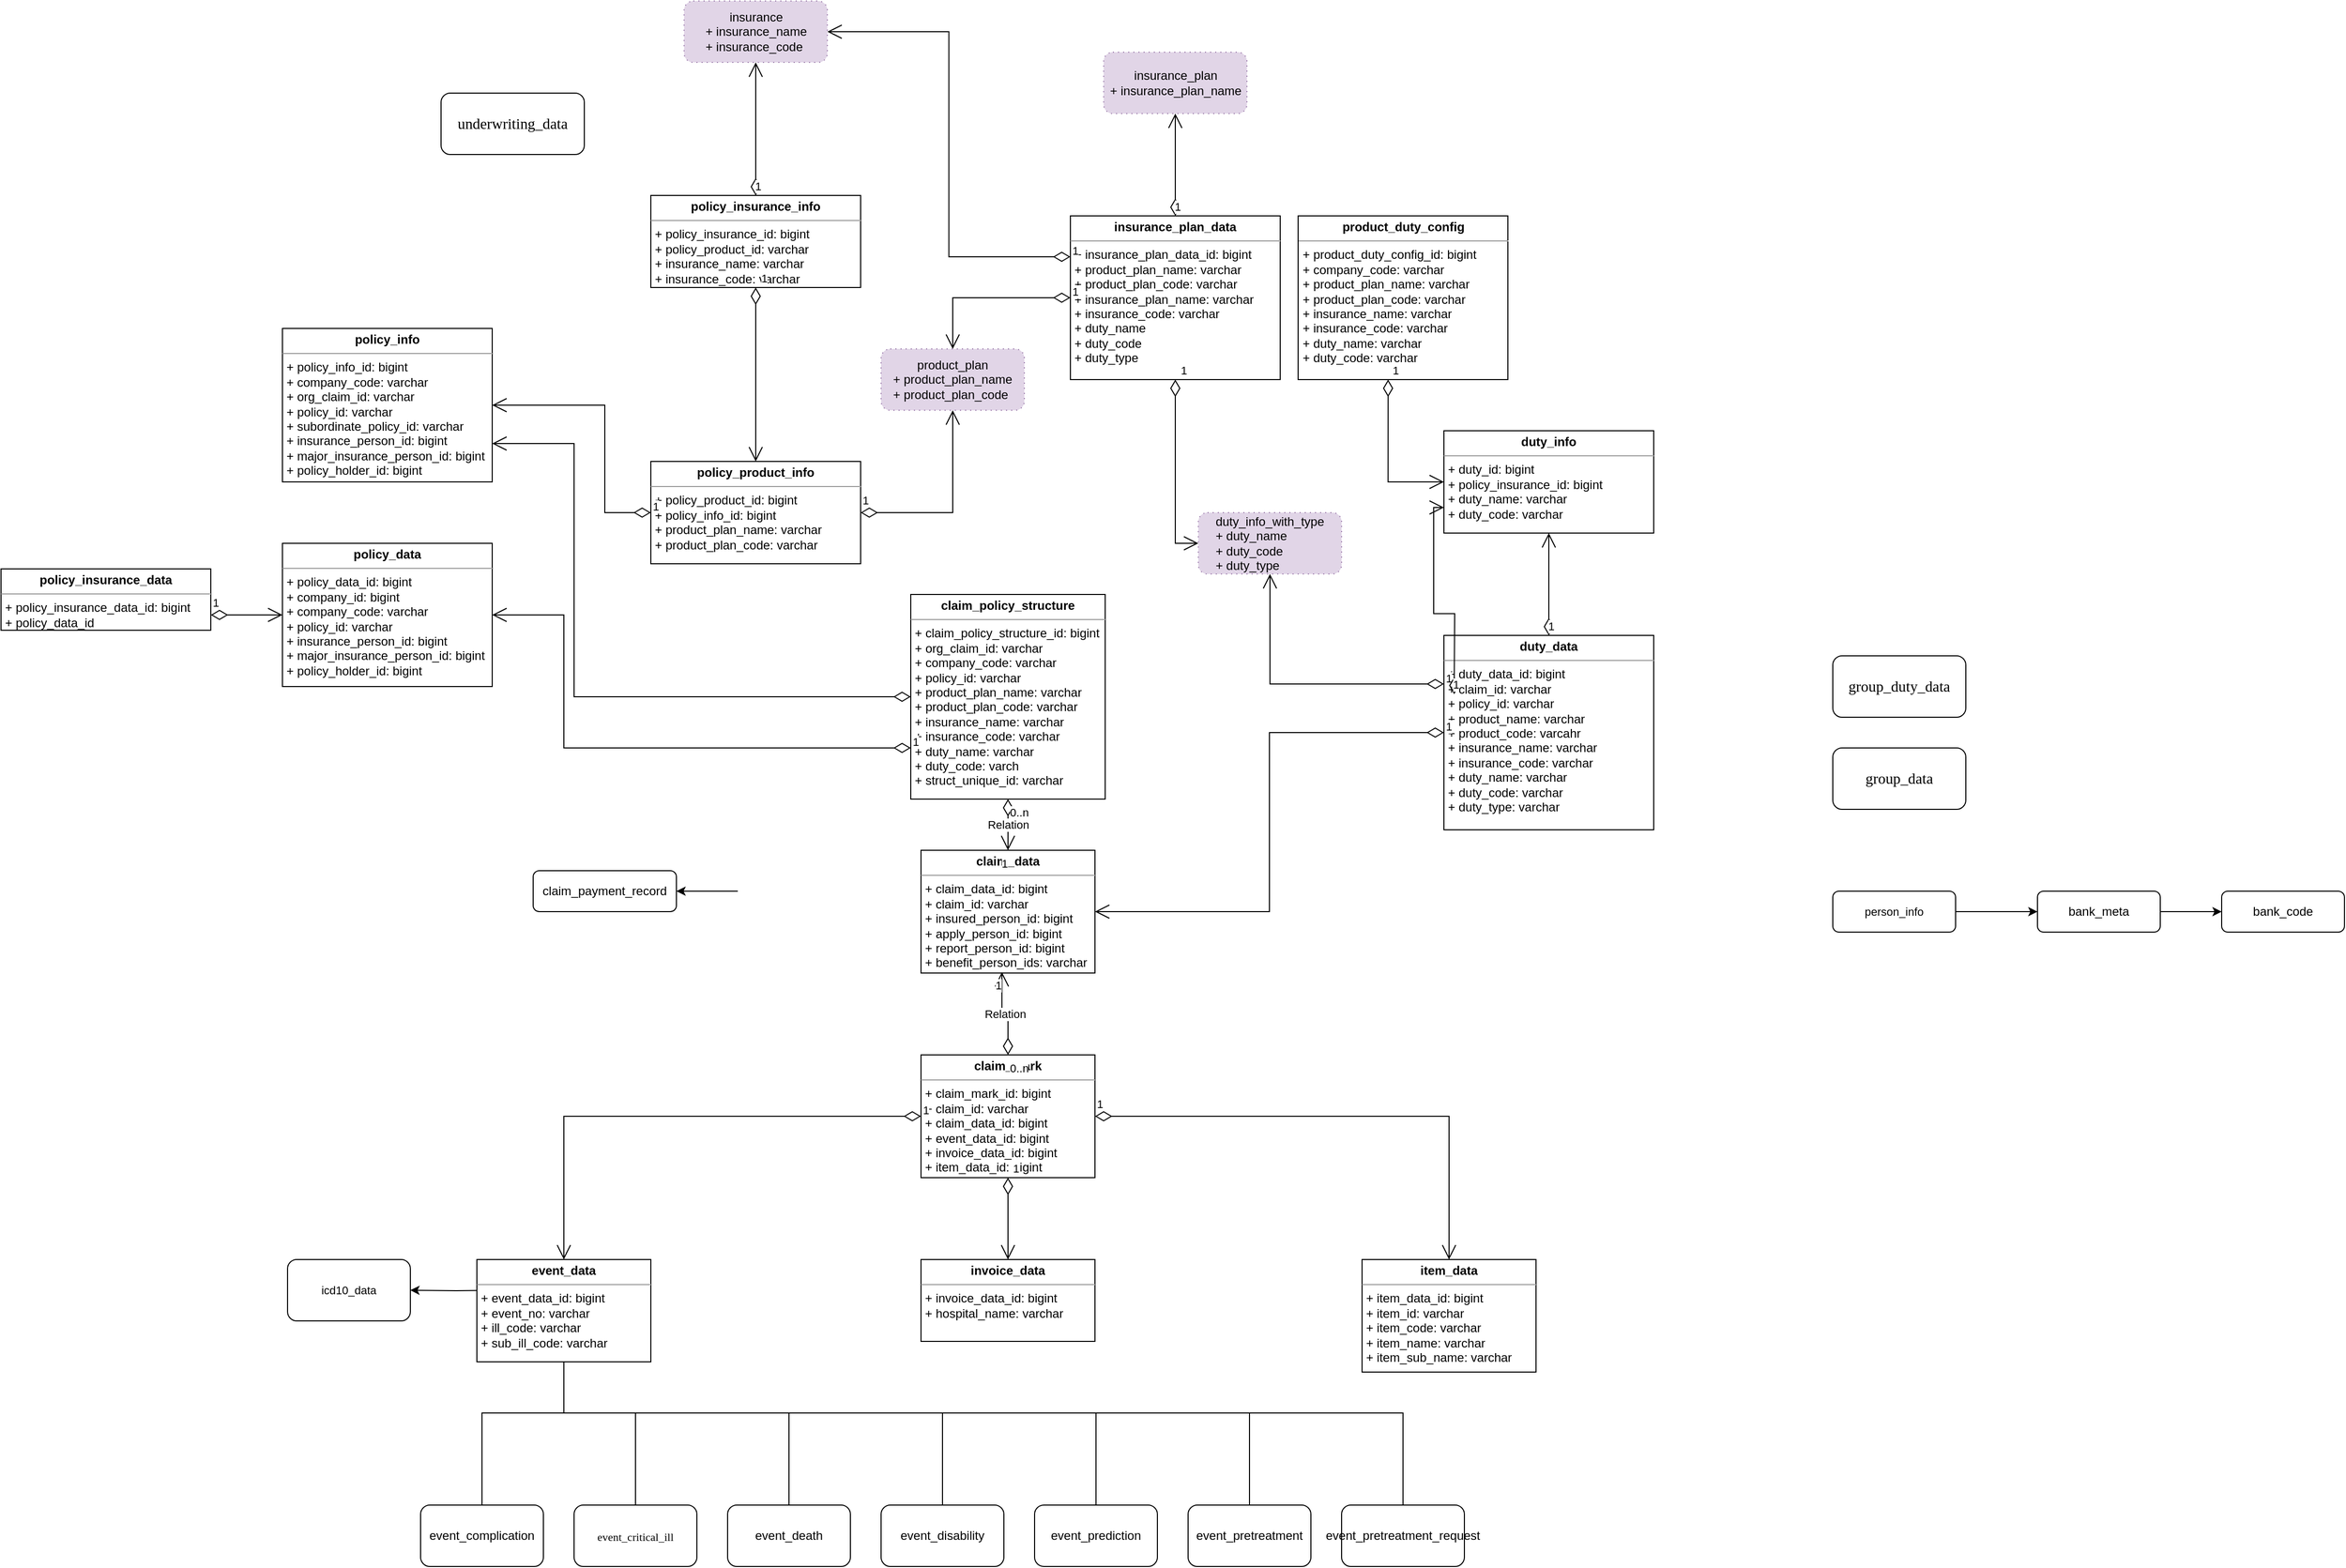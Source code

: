 <mxfile version="18.0.8" type="github">
  <diagram id="wF572Wm0Wm0B_0m2SiIz" name="Page-1">
    <mxGraphModel dx="2689" dy="1901" grid="1" gridSize="10" guides="1" tooltips="1" connect="1" arrows="1" fold="1" page="1" pageScale="1" pageWidth="850" pageHeight="1100" math="0" shadow="0">
      <root>
        <mxCell id="0" />
        <mxCell id="1" parent="0" />
        <mxCell id="cvu3p9xgEHNrfDI-l18D-1" value="bank_meta" style="rounded=1;whiteSpace=wrap;html=1;" parent="1" vertex="1">
          <mxGeometry x="1010" y="280" width="120" height="40" as="geometry" />
        </mxCell>
        <mxCell id="cvu3p9xgEHNrfDI-l18D-2" value="bank_code" style="rounded=1;whiteSpace=wrap;html=1;" parent="1" vertex="1">
          <mxGeometry x="1190" y="280" width="120" height="40" as="geometry" />
        </mxCell>
        <mxCell id="cvu3p9xgEHNrfDI-l18D-5" value="" style="endArrow=classic;html=1;rounded=0;entryX=0;entryY=0.5;entryDx=0;entryDy=0;exitX=1;exitY=0.5;exitDx=0;exitDy=0;" parent="1" source="cvu3p9xgEHNrfDI-l18D-1" target="cvu3p9xgEHNrfDI-l18D-2" edge="1">
          <mxGeometry width="50" height="50" relative="1" as="geometry">
            <mxPoint x="950" y="340" as="sourcePoint" />
            <mxPoint x="1000" y="290" as="targetPoint" />
          </mxGeometry>
        </mxCell>
        <mxCell id="cvu3p9xgEHNrfDI-l18D-7" value="claim_payment_record" style="rounded=1;whiteSpace=wrap;html=1;" parent="1" vertex="1">
          <mxGeometry x="-460" y="260" width="140" height="40" as="geometry" />
        </mxCell>
        <mxCell id="cvu3p9xgEHNrfDI-l18D-8" value="" style="endArrow=classic;html=1;rounded=0;entryX=1;entryY=0.5;entryDx=0;entryDy=0;exitX=0;exitY=0.5;exitDx=0;exitDy=0;" parent="1" target="cvu3p9xgEHNrfDI-l18D-7" edge="1">
          <mxGeometry width="50" height="50" relative="1" as="geometry">
            <mxPoint x="-260" y="280" as="sourcePoint" />
            <mxPoint x="210" y="290" as="targetPoint" />
          </mxGeometry>
        </mxCell>
        <mxCell id="cvu3p9xgEHNrfDI-l18D-22" value="&lt;table style=&quot;border-collapse: collapse; width: 141.75pt;&quot; height=&quot;19&quot; width=&quot;189&quot;&gt;&lt;colgroup&gt;&lt;col width=&quot;189&quot;&gt;&lt;/colgroup&gt;&lt;tbody&gt;&lt;tr height=&quot;19&quot;&gt;&lt;td style=&quot;font-size: 11pt; font-family: Calibri; vertical-align: bottom; height: 14.25pt; width: 141.75pt;&quot; width=&quot;189&quot; height=&quot;19&quot; class=&quot;et1&quot;&gt;group_duty_data&lt;/td&gt;&lt;/tr&gt;&lt;/tbody&gt;&lt;/table&gt;" style="rounded=1;whiteSpace=wrap;html=1;" parent="1" vertex="1">
          <mxGeometry x="810" y="50" width="130" height="60" as="geometry" />
        </mxCell>
        <mxCell id="cvu3p9xgEHNrfDI-l18D-27" value="&lt;table style=&quot;border-collapse: collapse; width: 141.75pt;&quot; height=&quot;19&quot; width=&quot;189&quot;&gt;&lt;colgroup&gt;&lt;col width=&quot;189&quot;&gt;&lt;/colgroup&gt;&lt;tbody&gt;&lt;tr height=&quot;19&quot;&gt;&lt;td style=&quot;font-size: 11pt; font-family: Calibri; vertical-align: bottom; height: 14.25pt; width: 141.75pt;&quot; width=&quot;189&quot; height=&quot;19&quot; class=&quot;et1&quot;&gt;underwriting_data&lt;/td&gt;&lt;/tr&gt;&lt;/tbody&gt;&lt;/table&gt;" style="rounded=1;whiteSpace=wrap;html=1;" parent="1" vertex="1">
          <mxGeometry x="-550" y="-500" width="140" height="60" as="geometry" />
        </mxCell>
        <mxCell id="cvu3p9xgEHNrfDI-l18D-65" style="edgeStyle=orthogonalEdgeStyle;rounded=0;orthogonalLoop=1;jettySize=auto;html=1;exitX=0;exitY=0.5;exitDx=0;exitDy=0;entryX=1;entryY=0.5;entryDx=0;entryDy=0;fontSize=11;strokeColor=#000000;" parent="1" target="cvu3p9xgEHNrfDI-l18D-64" edge="1">
          <mxGeometry relative="1" as="geometry">
            <mxPoint x="-490" y="670" as="sourcePoint" />
          </mxGeometry>
        </mxCell>
        <mxCell id="cvu3p9xgEHNrfDI-l18D-44" value="&lt;table style=&quot;border-collapse: collapse; width: 141.75pt;&quot; height=&quot;19&quot; width=&quot;189&quot;&gt;&lt;colgroup&gt;&lt;col width=&quot;189&quot;&gt;&lt;/colgroup&gt;&lt;tbody&gt;&lt;tr height=&quot;19&quot;&gt;&lt;td style=&quot;font-size: 11pt; font-family: Calibri; vertical-align: bottom; height: 14.25pt; width: 141.75pt;&quot; width=&quot;189&quot; height=&quot;19&quot; class=&quot;et1&quot;&gt;group_data&lt;/td&gt;&lt;/tr&gt;&lt;/tbody&gt;&lt;/table&gt;" style="rounded=1;whiteSpace=wrap;html=1;" parent="1" vertex="1">
          <mxGeometry x="810" y="140" width="130" height="60" as="geometry" />
        </mxCell>
        <mxCell id="cvu3p9xgEHNrfDI-l18D-48" value="event_complication" style="rounded=1;whiteSpace=wrap;html=1;strokeColor=#000000;" parent="1" vertex="1">
          <mxGeometry x="-570" y="880" width="120" height="60" as="geometry" />
        </mxCell>
        <mxCell id="cvu3p9xgEHNrfDI-l18D-49" value="" style="edgeStyle=elbowEdgeStyle;elbow=vertical;endArrow=classic;html=1;rounded=0;strokeColor=#000000;exitX=0.5;exitY=0;exitDx=0;exitDy=0;entryX=0.5;entryY=1;entryDx=0;entryDy=0;" parent="1" source="cvu3p9xgEHNrfDI-l18D-48" edge="1">
          <mxGeometry width="50" height="50" relative="1" as="geometry">
            <mxPoint x="-220" y="840" as="sourcePoint" />
            <mxPoint x="-430" y="700" as="targetPoint" />
          </mxGeometry>
        </mxCell>
        <mxCell id="cvu3p9xgEHNrfDI-l18D-50" value="&lt;table style=&quot;border-collapse: collapse; width: 141.75pt;&quot; height=&quot;19&quot; width=&quot;189&quot;&gt;&lt;colgroup&gt;&lt;col width=&quot;189&quot;&gt;&lt;/colgroup&gt;&lt;tbody&gt;&lt;tr height=&quot;19&quot;&gt;&lt;td style=&quot;font-size: 11pt; font-family: Calibri; vertical-align: bottom; height: 14.25pt; width: 141.75pt;&quot; width=&quot;189&quot; height=&quot;19&quot; class=&quot;et1&quot;&gt;&lt;font style=&quot;font-size: 11px;&quot;&gt;event_critical_ill&lt;/font&gt;&lt;/td&gt;&lt;/tr&gt;&lt;/tbody&gt;&lt;/table&gt;" style="rounded=1;whiteSpace=wrap;html=1;strokeColor=#000000;" parent="1" vertex="1">
          <mxGeometry x="-420" y="880" width="120" height="60" as="geometry" />
        </mxCell>
        <mxCell id="cvu3p9xgEHNrfDI-l18D-51" value="" style="edgeStyle=elbowEdgeStyle;elbow=vertical;endArrow=classic;html=1;rounded=0;strokeColor=#000000;exitX=0.5;exitY=0;exitDx=0;exitDy=0;entryX=0.5;entryY=1;entryDx=0;entryDy=0;" parent="1" source="cvu3p9xgEHNrfDI-l18D-50" edge="1">
          <mxGeometry width="50" height="50" relative="1" as="geometry">
            <mxPoint x="-220" y="830" as="sourcePoint" />
            <mxPoint x="-430" y="700" as="targetPoint" />
          </mxGeometry>
        </mxCell>
        <mxCell id="cvu3p9xgEHNrfDI-l18D-52" value="event_death" style="rounded=1;whiteSpace=wrap;html=1;strokeColor=#000000;" parent="1" vertex="1">
          <mxGeometry x="-270" y="880" width="120" height="60" as="geometry" />
        </mxCell>
        <mxCell id="cvu3p9xgEHNrfDI-l18D-53" value="event_disability" style="rounded=1;whiteSpace=wrap;html=1;strokeColor=#000000;" parent="1" vertex="1">
          <mxGeometry x="-120" y="880" width="120" height="60" as="geometry" />
        </mxCell>
        <mxCell id="cvu3p9xgEHNrfDI-l18D-54" value="event_prediction" style="rounded=1;whiteSpace=wrap;html=1;strokeColor=#000000;" parent="1" vertex="1">
          <mxGeometry x="30" y="880" width="120" height="60" as="geometry" />
        </mxCell>
        <mxCell id="cvu3p9xgEHNrfDI-l18D-55" value="" style="edgeStyle=elbowEdgeStyle;elbow=vertical;endArrow=classic;html=1;rounded=0;strokeColor=#000000;exitX=0.5;exitY=0;exitDx=0;exitDy=0;entryX=0.5;entryY=1;entryDx=0;entryDy=0;" parent="1" source="cvu3p9xgEHNrfDI-l18D-52" edge="1">
          <mxGeometry width="50" height="50" relative="1" as="geometry">
            <mxPoint x="-440" y="840" as="sourcePoint" />
            <mxPoint x="-430" y="700" as="targetPoint" />
          </mxGeometry>
        </mxCell>
        <mxCell id="cvu3p9xgEHNrfDI-l18D-56" value="" style="edgeStyle=elbowEdgeStyle;elbow=vertical;endArrow=classic;html=1;rounded=0;strokeColor=#000000;exitX=0.5;exitY=0;exitDx=0;exitDy=0;entryX=0.5;entryY=1;entryDx=0;entryDy=0;" parent="1" source="cvu3p9xgEHNrfDI-l18D-53" edge="1">
          <mxGeometry width="50" height="50" relative="1" as="geometry">
            <mxPoint x="-490" y="780" as="sourcePoint" />
            <mxPoint x="-430" y="700" as="targetPoint" />
          </mxGeometry>
        </mxCell>
        <mxCell id="cvu3p9xgEHNrfDI-l18D-57" value="" style="edgeStyle=elbowEdgeStyle;elbow=vertical;endArrow=classic;html=1;rounded=0;strokeColor=#000000;exitX=0.5;exitY=0;exitDx=0;exitDy=0;" parent="1" source="cvu3p9xgEHNrfDI-l18D-54" edge="1">
          <mxGeometry width="50" height="50" relative="1" as="geometry">
            <mxPoint x="-480" y="790" as="sourcePoint" />
            <mxPoint x="-430" y="700" as="targetPoint" />
          </mxGeometry>
        </mxCell>
        <mxCell id="cvu3p9xgEHNrfDI-l18D-58" value="event_pretreatment_request" style="rounded=1;whiteSpace=wrap;html=1;strokeColor=#000000;" parent="1" vertex="1">
          <mxGeometry x="330" y="880" width="120" height="60" as="geometry" />
        </mxCell>
        <mxCell id="cvu3p9xgEHNrfDI-l18D-59" value="event_pretreatment" style="rounded=1;whiteSpace=wrap;html=1;strokeColor=#000000;" parent="1" vertex="1">
          <mxGeometry x="180" y="880" width="120" height="60" as="geometry" />
        </mxCell>
        <mxCell id="cvu3p9xgEHNrfDI-l18D-60" value="" style="edgeStyle=elbowEdgeStyle;elbow=vertical;endArrow=classic;html=1;rounded=0;strokeColor=#000000;entryX=0.5;entryY=1;entryDx=0;entryDy=0;" parent="1" source="cvu3p9xgEHNrfDI-l18D-59" edge="1">
          <mxGeometry width="50" height="50" relative="1" as="geometry">
            <mxPoint x="-190" y="780" as="sourcePoint" />
            <mxPoint x="-430" y="700" as="targetPoint" />
          </mxGeometry>
        </mxCell>
        <mxCell id="cvu3p9xgEHNrfDI-l18D-61" value="" style="edgeStyle=elbowEdgeStyle;elbow=vertical;endArrow=classic;html=1;rounded=0;strokeColor=#000000;exitX=0.5;exitY=0;exitDx=0;exitDy=0;entryX=0.5;entryY=1;entryDx=0;entryDy=0;" parent="1" source="cvu3p9xgEHNrfDI-l18D-58" edge="1">
          <mxGeometry width="50" height="50" relative="1" as="geometry">
            <mxPoint x="-180" y="790" as="sourcePoint" />
            <mxPoint x="-430" y="700" as="targetPoint" />
          </mxGeometry>
        </mxCell>
        <mxCell id="cvu3p9xgEHNrfDI-l18D-62" value="person_info" style="rounded=1;whiteSpace=wrap;html=1;fontSize=11;strokeColor=#000000;" parent="1" vertex="1">
          <mxGeometry x="810" y="280" width="120" height="40" as="geometry" />
        </mxCell>
        <mxCell id="cvu3p9xgEHNrfDI-l18D-63" value="" style="endArrow=classic;html=1;rounded=0;fontSize=11;strokeColor=#000000;entryX=0;entryY=0.5;entryDx=0;entryDy=0;exitX=1;exitY=0.5;exitDx=0;exitDy=0;" parent="1" source="cvu3p9xgEHNrfDI-l18D-62" target="cvu3p9xgEHNrfDI-l18D-1" edge="1">
          <mxGeometry width="50" height="50" relative="1" as="geometry">
            <mxPoint x="740" y="330" as="sourcePoint" />
            <mxPoint x="790" y="280" as="targetPoint" />
          </mxGeometry>
        </mxCell>
        <mxCell id="cvu3p9xgEHNrfDI-l18D-64" value="icd10_data" style="rounded=1;whiteSpace=wrap;html=1;fontSize=11;strokeColor=#000000;" parent="1" vertex="1">
          <mxGeometry x="-700" y="640" width="120" height="60" as="geometry" />
        </mxCell>
        <mxCell id="ajCOfBEJE4QMOuxgTfMa-1" value="&lt;p style=&quot;margin:0px;margin-top:4px;text-align:center;&quot;&gt;&lt;b&gt;claim_data&lt;/b&gt;&lt;/p&gt;&lt;hr size=&quot;1&quot;&gt;&lt;p style=&quot;margin:0px;margin-left:4px;&quot;&gt;+ claim_data_id: bigint&lt;/p&gt;&lt;p style=&quot;margin:0px;margin-left:4px;&quot;&gt;+ claim_id: varchar&lt;/p&gt;&lt;p style=&quot;margin:0px;margin-left:4px;&quot;&gt;+ insured_person_id: bigint&lt;/p&gt;&lt;p style=&quot;margin:0px;margin-left:4px;&quot;&gt;+ apply_person_id: bigint&lt;/p&gt;&lt;p style=&quot;margin:0px;margin-left:4px;&quot;&gt;+ report_person_id: bigint&lt;/p&gt;&lt;p style=&quot;margin:0px;margin-left:4px;&quot;&gt;+ benefit_person_ids: varchar&lt;/p&gt;" style="verticalAlign=top;align=left;overflow=fill;fontSize=12;fontFamily=Helvetica;html=1;" vertex="1" parent="1">
          <mxGeometry x="-81" y="240" width="170" height="120" as="geometry" />
        </mxCell>
        <mxCell id="ajCOfBEJE4QMOuxgTfMa-2" value="Relation" style="endArrow=open;html=1;endSize=12;startArrow=diamondThin;startSize=14;startFill=0;edgeStyle=orthogonalEdgeStyle;rounded=0;exitX=0.5;exitY=1;exitDx=0;exitDy=0;" edge="1" parent="1" source="ajCOfBEJE4QMOuxgTfMa-7" target="ajCOfBEJE4QMOuxgTfMa-1">
          <mxGeometry relative="1" as="geometry">
            <mxPoint x="5" y="130" as="sourcePoint" />
            <mxPoint x="40" y="110" as="targetPoint" />
          </mxGeometry>
        </mxCell>
        <mxCell id="ajCOfBEJE4QMOuxgTfMa-3" value="0..n" style="edgeLabel;resizable=0;html=1;align=left;verticalAlign=top;" connectable="0" vertex="1" parent="ajCOfBEJE4QMOuxgTfMa-2">
          <mxGeometry x="-1" relative="1" as="geometry" />
        </mxCell>
        <mxCell id="ajCOfBEJE4QMOuxgTfMa-4" value="1" style="edgeLabel;resizable=0;html=1;align=right;verticalAlign=top;" connectable="0" vertex="1" parent="ajCOfBEJE4QMOuxgTfMa-2">
          <mxGeometry x="1" relative="1" as="geometry" />
        </mxCell>
        <mxCell id="ajCOfBEJE4QMOuxgTfMa-6" value="1" style="endArrow=open;html=1;endSize=12;startArrow=diamondThin;startSize=14;startFill=0;edgeStyle=orthogonalEdgeStyle;align=left;verticalAlign=bottom;rounded=0;exitX=0;exitY=0.5;exitDx=0;exitDy=0;entryX=1;entryY=0.75;entryDx=0;entryDy=0;" edge="1" parent="1" source="ajCOfBEJE4QMOuxgTfMa-7" target="ajCOfBEJE4QMOuxgTfMa-21">
          <mxGeometry x="-1" y="3" relative="1" as="geometry">
            <mxPoint x="-80" y="75" as="sourcePoint" />
            <mxPoint x="15" y="-60" as="targetPoint" />
            <Array as="points">
              <mxPoint x="-420" y="90" />
              <mxPoint x="-420" y="-157" />
            </Array>
          </mxGeometry>
        </mxCell>
        <mxCell id="ajCOfBEJE4QMOuxgTfMa-7" value="&lt;p style=&quot;margin:0px;margin-top:4px;text-align:center;&quot;&gt;&lt;b&gt;claim_policy_structure&lt;/b&gt;&lt;/p&gt;&lt;hr size=&quot;1&quot;&gt;&lt;p style=&quot;margin:0px;margin-left:4px;&quot;&gt;+ claim_policy_structure_id: bigint&lt;/p&gt;&lt;p style=&quot;margin:0px;margin-left:4px;&quot;&gt;+ org_claim_id: varchar&lt;/p&gt;&lt;p style=&quot;margin:0px;margin-left:4px;&quot;&gt;+ company_code: varchar&lt;/p&gt;&lt;p style=&quot;margin:0px;margin-left:4px;&quot;&gt;+ policy_id: varchar&lt;/p&gt;&lt;p style=&quot;margin:0px;margin-left:4px;&quot;&gt;+ product_plan_name: varchar&lt;/p&gt;&lt;p style=&quot;margin:0px;margin-left:4px;&quot;&gt;+ product_plan_code: varchar&lt;/p&gt;&lt;p style=&quot;margin:0px;margin-left:4px;&quot;&gt;+ insurance_name: varchar&lt;/p&gt;&lt;p style=&quot;margin:0px;margin-left:4px;&quot;&gt;+ insurance_code: varchar&lt;/p&gt;&lt;p style=&quot;margin:0px;margin-left:4px;&quot;&gt;+ duty_name: varchar&lt;/p&gt;&lt;p style=&quot;margin:0px;margin-left:4px;&quot;&gt;+ duty_code: varch&lt;/p&gt;&lt;p style=&quot;margin:0px;margin-left:4px;&quot;&gt;+ struct_unique_id: varchar&lt;/p&gt;" style="verticalAlign=top;align=left;overflow=fill;fontSize=12;fontFamily=Helvetica;html=1;" vertex="1" parent="1">
          <mxGeometry x="-91" y="-10" width="190" height="200" as="geometry" />
        </mxCell>
        <mxCell id="ajCOfBEJE4QMOuxgTfMa-8" value="&lt;p style=&quot;margin:0px;margin-top:4px;text-align:center;&quot;&gt;&lt;b&gt;claim_mark&lt;/b&gt;&lt;/p&gt;&lt;hr size=&quot;1&quot;&gt;&lt;p style=&quot;margin:0px;margin-left:4px;&quot;&gt;+ claim_mark_id: bigint&lt;/p&gt;&lt;p style=&quot;margin:0px;margin-left:4px;&quot;&gt;+ claim_id: varchar&lt;/p&gt;&lt;p style=&quot;margin:0px;margin-left:4px;&quot;&gt;+ claim_data_id: bigint&lt;/p&gt;&lt;p style=&quot;margin:0px;margin-left:4px;&quot;&gt;+ event_data_id: bigint&lt;/p&gt;&lt;p style=&quot;margin:0px;margin-left:4px;&quot;&gt;+ invoice_data_id: bigint&lt;/p&gt;&lt;p style=&quot;margin:0px;margin-left:4px;&quot;&gt;+ item_data_id: bigint&lt;/p&gt;" style="verticalAlign=top;align=left;overflow=fill;fontSize=12;fontFamily=Helvetica;html=1;" vertex="1" parent="1">
          <mxGeometry x="-81" y="440" width="170" height="120" as="geometry" />
        </mxCell>
        <mxCell id="ajCOfBEJE4QMOuxgTfMa-9" value="Relation" style="endArrow=open;html=1;endSize=12;startArrow=diamondThin;startSize=14;startFill=0;edgeStyle=orthogonalEdgeStyle;rounded=0;exitX=0.5;exitY=0;exitDx=0;exitDy=0;entryX=0.465;entryY=0.992;entryDx=0;entryDy=0;entryPerimeter=0;" edge="1" parent="1" source="ajCOfBEJE4QMOuxgTfMa-8" target="ajCOfBEJE4QMOuxgTfMa-1">
          <mxGeometry relative="1" as="geometry">
            <mxPoint x="14" y="200" as="sourcePoint" />
            <mxPoint x="14" y="250" as="targetPoint" />
          </mxGeometry>
        </mxCell>
        <mxCell id="ajCOfBEJE4QMOuxgTfMa-10" value="0..n" style="edgeLabel;resizable=0;html=1;align=left;verticalAlign=top;" connectable="0" vertex="1" parent="ajCOfBEJE4QMOuxgTfMa-9">
          <mxGeometry x="-1" relative="1" as="geometry" />
        </mxCell>
        <mxCell id="ajCOfBEJE4QMOuxgTfMa-11" value="1" style="edgeLabel;resizable=0;html=1;align=right;verticalAlign=top;" connectable="0" vertex="1" parent="ajCOfBEJE4QMOuxgTfMa-9">
          <mxGeometry x="1" relative="1" as="geometry" />
        </mxCell>
        <mxCell id="ajCOfBEJE4QMOuxgTfMa-12" value="1" style="endArrow=open;html=1;endSize=12;startArrow=diamondThin;startSize=14;startFill=0;edgeStyle=orthogonalEdgeStyle;align=left;verticalAlign=bottom;rounded=0;exitX=1;exitY=0.5;exitDx=0;exitDy=0;entryX=0.5;entryY=0;entryDx=0;entryDy=0;" edge="1" parent="1" source="ajCOfBEJE4QMOuxgTfMa-8" target="ajCOfBEJE4QMOuxgTfMa-16">
          <mxGeometry x="-1" y="3" relative="1" as="geometry">
            <mxPoint x="-81" y="100" as="sourcePoint" />
            <mxPoint x="440" y="640" as="targetPoint" />
          </mxGeometry>
        </mxCell>
        <mxCell id="ajCOfBEJE4QMOuxgTfMa-13" value="1" style="endArrow=open;html=1;endSize=12;startArrow=diamondThin;startSize=14;startFill=0;edgeStyle=orthogonalEdgeStyle;align=left;verticalAlign=bottom;rounded=0;exitX=0.5;exitY=1;exitDx=0;exitDy=0;entryX=0.5;entryY=0;entryDx=0;entryDy=0;" edge="1" parent="1" source="ajCOfBEJE4QMOuxgTfMa-8" target="ajCOfBEJE4QMOuxgTfMa-15">
          <mxGeometry x="-1" y="3" relative="1" as="geometry">
            <mxPoint x="99" y="510" as="sourcePoint" />
            <mxPoint y="650" as="targetPoint" />
          </mxGeometry>
        </mxCell>
        <mxCell id="ajCOfBEJE4QMOuxgTfMa-14" value="1" style="endArrow=open;html=1;endSize=12;startArrow=diamondThin;startSize=14;startFill=0;edgeStyle=orthogonalEdgeStyle;align=left;verticalAlign=bottom;rounded=0;exitX=0;exitY=0.5;exitDx=0;exitDy=0;entryX=0.5;entryY=0;entryDx=0;entryDy=0;" edge="1" parent="1" source="ajCOfBEJE4QMOuxgTfMa-8" target="ajCOfBEJE4QMOuxgTfMa-17">
          <mxGeometry x="-1" y="3" relative="1" as="geometry">
            <mxPoint x="14" y="570" as="sourcePoint" />
            <mxPoint x="-430" y="640" as="targetPoint" />
          </mxGeometry>
        </mxCell>
        <mxCell id="ajCOfBEJE4QMOuxgTfMa-15" value="&lt;p style=&quot;margin:0px;margin-top:4px;text-align:center;&quot;&gt;&lt;b&gt;invoice_data&lt;/b&gt;&lt;/p&gt;&lt;hr size=&quot;1&quot;&gt;&lt;p style=&quot;margin:0px;margin-left:4px;&quot;&gt;+ invoice_data_id: bigint&lt;/p&gt;&lt;p style=&quot;margin:0px;margin-left:4px;&quot;&gt;+ hospital_name: varchar&lt;/p&gt;" style="verticalAlign=top;align=left;overflow=fill;fontSize=12;fontFamily=Helvetica;html=1;" vertex="1" parent="1">
          <mxGeometry x="-81" y="640" width="170" height="80" as="geometry" />
        </mxCell>
        <mxCell id="ajCOfBEJE4QMOuxgTfMa-16" value="&lt;p style=&quot;margin:0px;margin-top:4px;text-align:center;&quot;&gt;&lt;b&gt;item_data&lt;/b&gt;&lt;/p&gt;&lt;hr size=&quot;1&quot;&gt;&lt;p style=&quot;margin:0px;margin-left:4px;&quot;&gt;+ item_data_id: bigint&lt;/p&gt;&lt;p style=&quot;margin:0px;margin-left:4px;&quot;&gt;+ item_id: varchar&lt;/p&gt;&lt;p style=&quot;margin:0px;margin-left:4px;&quot;&gt;+ item_code: varchar&lt;/p&gt;&lt;p style=&quot;margin:0px;margin-left:4px;&quot;&gt;+ item_name: varchar&lt;/p&gt;&lt;p style=&quot;margin:0px;margin-left:4px;&quot;&gt;+ item_sub_name: varchar&lt;/p&gt;" style="verticalAlign=top;align=left;overflow=fill;fontSize=12;fontFamily=Helvetica;html=1;" vertex="1" parent="1">
          <mxGeometry x="350" y="640" width="170" height="110" as="geometry" />
        </mxCell>
        <mxCell id="ajCOfBEJE4QMOuxgTfMa-17" value="&lt;p style=&quot;margin:0px;margin-top:4px;text-align:center;&quot;&gt;&lt;b&gt;event_data&lt;/b&gt;&lt;/p&gt;&lt;hr size=&quot;1&quot;&gt;&lt;p style=&quot;margin:0px;margin-left:4px;&quot;&gt;+ event_data_id: bigint&lt;/p&gt;&lt;p style=&quot;margin:0px;margin-left:4px;&quot;&gt;+ event_no: varchar&lt;/p&gt;&lt;p style=&quot;margin:0px;margin-left:4px;&quot;&gt;+ ill_code: varchar&lt;/p&gt;&lt;p style=&quot;margin:0px;margin-left:4px;&quot;&gt;+ sub_ill_code: varchar&lt;/p&gt;" style="verticalAlign=top;align=left;overflow=fill;fontSize=12;fontFamily=Helvetica;html=1;" vertex="1" parent="1">
          <mxGeometry x="-515" y="640" width="170" height="100" as="geometry" />
        </mxCell>
        <mxCell id="ajCOfBEJE4QMOuxgTfMa-21" value="&lt;p style=&quot;margin:0px;margin-top:4px;text-align:center;&quot;&gt;&lt;b&gt;policy_info&lt;/b&gt;&lt;/p&gt;&lt;hr size=&quot;1&quot;&gt;&lt;p style=&quot;margin:0px;margin-left:4px;&quot;&gt;+ policy_info_id: bigint&lt;/p&gt;&lt;p style=&quot;margin:0px;margin-left:4px;&quot;&gt;+ company_code: varchar&lt;/p&gt;&lt;p style=&quot;margin:0px;margin-left:4px;&quot;&gt;+ org_claim_id: varchar&lt;/p&gt;&lt;p style=&quot;margin:0px;margin-left:4px;&quot;&gt;+ policy_id: varchar&lt;/p&gt;&lt;p style=&quot;margin:0px;margin-left:4px;&quot;&gt;+ subordinate_policy_id: varchar&lt;/p&gt;&lt;p style=&quot;margin:0px;margin-left:4px;&quot;&gt;+ insurance_person_id: bigint&lt;/p&gt;&lt;p style=&quot;margin:0px;margin-left:4px;&quot;&gt;+ major_insurance_person_id: bigint&lt;/p&gt;&lt;p style=&quot;margin:0px;margin-left:4px;&quot;&gt;+ policy_holder_id: bigint&lt;/p&gt;" style="verticalAlign=top;align=left;overflow=fill;fontSize=12;fontFamily=Helvetica;html=1;" vertex="1" parent="1">
          <mxGeometry x="-705" y="-270" width="205" height="150" as="geometry" />
        </mxCell>
        <mxCell id="ajCOfBEJE4QMOuxgTfMa-23" value="&lt;p style=&quot;margin:0px;margin-top:4px;text-align:center;&quot;&gt;&lt;b&gt;policy_data&lt;/b&gt;&lt;/p&gt;&lt;hr size=&quot;1&quot;&gt;&lt;p style=&quot;margin:0px;margin-left:4px;&quot;&gt;+ policy_data_id: bigint&lt;/p&gt;&lt;p style=&quot;margin:0px;margin-left:4px;&quot;&gt;+ company_id: bigint&lt;/p&gt;&lt;p style=&quot;margin:0px;margin-left:4px;&quot;&gt;+ company_code: varchar&lt;br&gt;&lt;/p&gt;&lt;p style=&quot;margin:0px;margin-left:4px;&quot;&gt;&lt;span style=&quot;background-color: initial;&quot;&gt;+ policy_id: varchar&lt;/span&gt;&lt;br&gt;&lt;/p&gt;&lt;p style=&quot;margin:0px;margin-left:4px;&quot;&gt;&lt;span style=&quot;background-color: initial;&quot;&gt;+ insurance_person_id: bigint&lt;/span&gt;&lt;br&gt;&lt;/p&gt;&lt;p style=&quot;margin:0px;margin-left:4px;&quot;&gt;+ major_insurance_person_id: bigint&lt;/p&gt;&lt;p style=&quot;margin:0px;margin-left:4px;&quot;&gt;+ policy_holder_id: bigint&lt;/p&gt;" style="verticalAlign=top;align=left;overflow=fill;fontSize=12;fontFamily=Helvetica;html=1;" vertex="1" parent="1">
          <mxGeometry x="-705" y="-60" width="205" height="140" as="geometry" />
        </mxCell>
        <mxCell id="ajCOfBEJE4QMOuxgTfMa-24" value="&lt;p style=&quot;margin:0px;margin-top:4px;text-align:center;&quot;&gt;&lt;b&gt;policy_product_info&lt;/b&gt;&lt;/p&gt;&lt;hr size=&quot;1&quot;&gt;&lt;p style=&quot;margin:0px;margin-left:4px;&quot;&gt;+ policy_product_id: bigint&lt;/p&gt;&lt;p style=&quot;margin:0px;margin-left:4px;&quot;&gt;+ policy_info_id: bigint&lt;/p&gt;&lt;p style=&quot;margin:0px;margin-left:4px;&quot;&gt;+ product_plan_name: varchar&lt;/p&gt;&lt;p style=&quot;margin:0px;margin-left:4px;&quot;&gt;+ product_plan_code: varchar&lt;/p&gt;" style="verticalAlign=top;align=left;overflow=fill;fontSize=12;fontFamily=Helvetica;html=1;" vertex="1" parent="1">
          <mxGeometry x="-345" y="-140" width="205" height="100" as="geometry" />
        </mxCell>
        <mxCell id="ajCOfBEJE4QMOuxgTfMa-25" value="1" style="endArrow=open;html=1;endSize=12;startArrow=diamondThin;startSize=14;startFill=0;edgeStyle=orthogonalEdgeStyle;align=left;verticalAlign=bottom;rounded=0;exitX=0;exitY=0.5;exitDx=0;exitDy=0;" edge="1" parent="1" source="ajCOfBEJE4QMOuxgTfMa-24" target="ajCOfBEJE4QMOuxgTfMa-21">
          <mxGeometry x="-1" y="3" relative="1" as="geometry">
            <mxPoint x="14" as="sourcePoint" />
            <mxPoint x="15" y="-60" as="targetPoint" />
            <Array as="points">
              <mxPoint x="-390" y="-90" />
              <mxPoint x="-390" y="-195" />
            </Array>
          </mxGeometry>
        </mxCell>
        <mxCell id="ajCOfBEJE4QMOuxgTfMa-26" value="1" style="endArrow=open;html=1;endSize=12;startArrow=diamondThin;startSize=14;startFill=0;edgeStyle=orthogonalEdgeStyle;align=left;verticalAlign=bottom;rounded=0;exitX=0;exitY=0.75;exitDx=0;exitDy=0;" edge="1" parent="1" source="ajCOfBEJE4QMOuxgTfMa-7" target="ajCOfBEJE4QMOuxgTfMa-23">
          <mxGeometry x="-1" y="3" relative="1" as="geometry">
            <mxPoint x="-81" y="100" as="sourcePoint" />
            <mxPoint x="-490" y="-17.5" as="targetPoint" />
            <Array as="points">
              <mxPoint x="-430" y="140" />
              <mxPoint x="-430" y="10" />
            </Array>
          </mxGeometry>
        </mxCell>
        <mxCell id="ajCOfBEJE4QMOuxgTfMa-27" value="&lt;p style=&quot;margin:0px;margin-top:4px;text-align:center;&quot;&gt;&lt;b&gt;insurance_plan_data&lt;/b&gt;&lt;/p&gt;&lt;hr size=&quot;1&quot;&gt;&lt;p style=&quot;margin:0px;margin-left:4px;&quot;&gt;+ insurance_plan_data_id: bigint&lt;/p&gt;&lt;p style=&quot;margin:0px;margin-left:4px;&quot;&gt;+ product_plan_name: varchar&lt;/p&gt;&lt;p style=&quot;margin:0px;margin-left:4px;&quot;&gt;+ product_plan_code: varchar&lt;/p&gt;&lt;p style=&quot;margin:0px;margin-left:4px;&quot;&gt;+ insurance_plan_name: varchar&lt;/p&gt;&lt;p style=&quot;margin:0px;margin-left:4px;&quot;&gt;+ insurance_code: varchar&lt;/p&gt;&lt;p style=&quot;margin:0px;margin-left:4px;&quot;&gt;+ duty_name&lt;/p&gt;&lt;p style=&quot;margin:0px;margin-left:4px;&quot;&gt;+ duty_code&lt;br&gt;+ duty_type&lt;/p&gt;" style="verticalAlign=top;align=left;overflow=fill;fontSize=12;fontFamily=Helvetica;html=1;" vertex="1" parent="1">
          <mxGeometry x="65" y="-380" width="205" height="160" as="geometry" />
        </mxCell>
        <mxCell id="ajCOfBEJE4QMOuxgTfMa-28" value="&lt;p style=&quot;margin:0px;margin-top:4px;text-align:center;&quot;&gt;&lt;b&gt;product_duty_config&lt;/b&gt;&lt;/p&gt;&lt;hr size=&quot;1&quot;&gt;&lt;p style=&quot;margin:0px;margin-left:4px;&quot;&gt;+ product_duty_config_id: bigint&lt;/p&gt;&lt;p style=&quot;margin:0px;margin-left:4px;&quot;&gt;+ company_code: varchar&lt;/p&gt;&lt;p style=&quot;margin:0px;margin-left:4px;&quot;&gt;+ product_plan_name: varchar&lt;/p&gt;&lt;p style=&quot;margin:0px;margin-left:4px;&quot;&gt;+ product_plan_code: varchar&lt;/p&gt;&lt;p style=&quot;margin:0px;margin-left:4px;&quot;&gt;+ insurance_name: varchar&lt;/p&gt;&lt;p style=&quot;margin:0px;margin-left:4px;&quot;&gt;+ insurance_code: varchar&lt;/p&gt;&lt;p style=&quot;margin:0px;margin-left:4px;&quot;&gt;+ duty_name: varchar&lt;/p&gt;&lt;p style=&quot;margin:0px;margin-left:4px;&quot;&gt;+ duty_code: varchar&lt;/p&gt;" style="verticalAlign=top;align=left;overflow=fill;fontSize=12;fontFamily=Helvetica;html=1;" vertex="1" parent="1">
          <mxGeometry x="287.5" y="-380" width="205" height="160" as="geometry" />
        </mxCell>
        <mxCell id="ajCOfBEJE4QMOuxgTfMa-29" value="&lt;p style=&quot;margin:0px;margin-top:4px;text-align:center;&quot;&gt;&lt;b&gt;duty_data&lt;/b&gt;&lt;/p&gt;&lt;hr size=&quot;1&quot;&gt;&lt;p style=&quot;margin:0px;margin-left:4px;&quot;&gt;+ duty_data_id: bigint&lt;/p&gt;&lt;p style=&quot;margin:0px;margin-left:4px;&quot;&gt;+ claim_id: varchar&lt;/p&gt;&lt;p style=&quot;margin:0px;margin-left:4px;&quot;&gt;+ policy_id: varchar&lt;/p&gt;&lt;p style=&quot;margin:0px;margin-left:4px;&quot;&gt;+ product_name: varchar&lt;/p&gt;&lt;p style=&quot;margin:0px;margin-left:4px;&quot;&gt;+ product_code: varcahr&lt;/p&gt;&lt;p style=&quot;margin:0px;margin-left:4px;&quot;&gt;+ insurance_name: varchar&lt;/p&gt;&lt;p style=&quot;margin:0px;margin-left:4px;&quot;&gt;+ insurance_code: varchar&lt;/p&gt;&lt;p style=&quot;margin:0px;margin-left:4px;&quot;&gt;+ duty_name: varchar&lt;/p&gt;&lt;p style=&quot;margin:0px;margin-left:4px;&quot;&gt;+ duty_code: varchar&lt;/p&gt;&lt;p style=&quot;margin:0px;margin-left:4px;&quot;&gt;+ duty_type: varchar&lt;/p&gt;" style="verticalAlign=top;align=left;overflow=fill;fontSize=12;fontFamily=Helvetica;html=1;" vertex="1" parent="1">
          <mxGeometry x="430" y="30" width="205" height="190" as="geometry" />
        </mxCell>
        <mxCell id="ajCOfBEJE4QMOuxgTfMa-30" value="&lt;p style=&quot;margin:0px;margin-top:4px;text-align:center;&quot;&gt;&lt;b&gt;duty_info&lt;/b&gt;&lt;/p&gt;&lt;hr size=&quot;1&quot;&gt;&lt;p style=&quot;margin:0px;margin-left:4px;&quot;&gt;+ duty_id: bigint&lt;/p&gt;&lt;p style=&quot;margin:0px;margin-left:4px;&quot;&gt;+ policy_insurance_id: bigint&lt;/p&gt;&lt;p style=&quot;margin:0px;margin-left:4px;&quot;&gt;+&amp;nbsp;&lt;span style=&quot;background-color: initial;&quot;&gt;duty_name: varchar&lt;/span&gt;&lt;/p&gt;&lt;p style=&quot;margin:0px;margin-left:4px;&quot;&gt;+ duty_code: varchar&lt;/p&gt;" style="verticalAlign=top;align=left;overflow=fill;fontSize=12;fontFamily=Helvetica;html=1;" vertex="1" parent="1">
          <mxGeometry x="430" y="-170" width="205" height="100" as="geometry" />
        </mxCell>
        <mxCell id="ajCOfBEJE4QMOuxgTfMa-31" value="1" style="endArrow=open;html=1;endSize=12;startArrow=diamondThin;startSize=14;startFill=0;edgeStyle=orthogonalEdgeStyle;align=left;verticalAlign=bottom;rounded=0;exitX=0.5;exitY=0;exitDx=0;exitDy=0;" edge="1" parent="1" source="ajCOfBEJE4QMOuxgTfMa-29" target="ajCOfBEJE4QMOuxgTfMa-30">
          <mxGeometry x="-1" y="3" relative="1" as="geometry">
            <mxPoint x="14" as="sourcePoint" />
            <mxPoint x="15" y="-60" as="targetPoint" />
          </mxGeometry>
        </mxCell>
        <mxCell id="ajCOfBEJE4QMOuxgTfMa-32" value="&lt;p style=&quot;margin:0px;margin-top:4px;text-align:center;&quot;&gt;&lt;b&gt;policy_insurance_info&lt;/b&gt;&lt;/p&gt;&lt;hr size=&quot;1&quot;&gt;&lt;p style=&quot;margin:0px;margin-left:4px;&quot;&gt;+ policy_insurance_id: bigint&lt;/p&gt;&lt;p style=&quot;margin:0px;margin-left:4px;&quot;&gt;+ policy_product_id: varchar&lt;/p&gt;&lt;p style=&quot;margin:0px;margin-left:4px;&quot;&gt;+&amp;nbsp;&lt;span style=&quot;background-color: initial;&quot;&gt;insurance_name: varchar&lt;/span&gt;&lt;/p&gt;&lt;p style=&quot;margin:0px;margin-left:4px;&quot;&gt;+ insurance_code: varchar&lt;/p&gt;" style="verticalAlign=top;align=left;overflow=fill;fontSize=12;fontFamily=Helvetica;html=1;" vertex="1" parent="1">
          <mxGeometry x="-345" y="-400" width="205" height="90" as="geometry" />
        </mxCell>
        <mxCell id="ajCOfBEJE4QMOuxgTfMa-37" value="&lt;p style=&quot;margin:0px;margin-top:4px;text-align:center;&quot;&gt;&lt;b&gt;policy_insurance_data&lt;/b&gt;&lt;/p&gt;&lt;hr size=&quot;1&quot;&gt;&lt;p style=&quot;margin:0px;margin-left:4px;&quot;&gt;+ policy_insurance_data_id: bigint&lt;/p&gt;&lt;p style=&quot;margin:0px;margin-left:4px;&quot;&gt;+ policy_data_id&lt;/p&gt;" style="verticalAlign=top;align=left;overflow=fill;fontSize=12;fontFamily=Helvetica;html=1;" vertex="1" parent="1">
          <mxGeometry x="-980" y="-35" width="205" height="60" as="geometry" />
        </mxCell>
        <mxCell id="ajCOfBEJE4QMOuxgTfMa-40" value="1" style="endArrow=open;html=1;endSize=12;startArrow=diamondThin;startSize=14;startFill=0;edgeStyle=orthogonalEdgeStyle;align=left;verticalAlign=bottom;rounded=0;exitX=1;exitY=0.75;exitDx=0;exitDy=0;entryX=0;entryY=0.5;entryDx=0;entryDy=0;" edge="1" parent="1" source="ajCOfBEJE4QMOuxgTfMa-37" target="ajCOfBEJE4QMOuxgTfMa-23">
          <mxGeometry x="-1" y="3" relative="1" as="geometry">
            <mxPoint x="-540" y="-40" as="sourcePoint" />
            <mxPoint x="-380" y="-40" as="targetPoint" />
          </mxGeometry>
        </mxCell>
        <mxCell id="ajCOfBEJE4QMOuxgTfMa-41" value="1" style="endArrow=open;html=1;endSize=12;startArrow=diamondThin;startSize=14;startFill=0;edgeStyle=orthogonalEdgeStyle;align=left;verticalAlign=bottom;rounded=0;exitX=0;exitY=0.5;exitDx=0;exitDy=0;entryX=1;entryY=0.5;entryDx=0;entryDy=0;" edge="1" parent="1" source="ajCOfBEJE4QMOuxgTfMa-29" target="ajCOfBEJE4QMOuxgTfMa-1">
          <mxGeometry x="-1" y="3" relative="1" as="geometry">
            <mxPoint x="542.5" y="40" as="sourcePoint" />
            <mxPoint x="542.5" y="-60" as="targetPoint" />
          </mxGeometry>
        </mxCell>
        <mxCell id="ajCOfBEJE4QMOuxgTfMa-42" value="1" style="endArrow=open;html=1;endSize=12;startArrow=diamondThin;startSize=14;startFill=0;edgeStyle=orthogonalEdgeStyle;align=left;verticalAlign=bottom;rounded=0;exitX=0.429;exitY=1;exitDx=0;exitDy=0;exitPerimeter=0;entryX=0;entryY=0.5;entryDx=0;entryDy=0;" edge="1" parent="1" source="ajCOfBEJE4QMOuxgTfMa-28" target="ajCOfBEJE4QMOuxgTfMa-30">
          <mxGeometry x="-1" y="3" relative="1" as="geometry">
            <mxPoint x="542.5" y="40" as="sourcePoint" />
            <mxPoint x="542.5" y="-60" as="targetPoint" />
          </mxGeometry>
        </mxCell>
        <mxCell id="ajCOfBEJE4QMOuxgTfMa-45" value="1" style="endArrow=open;html=1;endSize=12;startArrow=diamondThin;startSize=14;startFill=0;edgeStyle=orthogonalEdgeStyle;align=left;verticalAlign=bottom;rounded=0;exitX=0.5;exitY=1;exitDx=0;exitDy=0;entryX=0.5;entryY=0;entryDx=0;entryDy=0;" edge="1" parent="1" source="ajCOfBEJE4QMOuxgTfMa-32" target="ajCOfBEJE4QMOuxgTfMa-24">
          <mxGeometry x="-1" y="3" relative="1" as="geometry">
            <mxPoint x="-200" y="-130" as="sourcePoint" />
            <mxPoint x="-40" y="-130" as="targetPoint" />
          </mxGeometry>
        </mxCell>
        <mxCell id="ajCOfBEJE4QMOuxgTfMa-46" value="insurance&lt;br&gt;&lt;div style=&quot;text-align: left;&quot;&gt;&lt;span style=&quot;background-color: initial;&quot;&gt;+ insurance_name&lt;/span&gt;&lt;br&gt;&lt;span style=&quot;background-color: initial;&quot;&gt;+ insurance_code&lt;/span&gt;&lt;br&gt;&lt;/div&gt;" style="rounded=1;whiteSpace=wrap;html=1;dashed=1;dashPattern=1 4;fillColor=#e1d5e7;strokeColor=#9673a6;" vertex="1" parent="1">
          <mxGeometry x="-312.5" y="-590" width="140" height="60" as="geometry" />
        </mxCell>
        <mxCell id="ajCOfBEJE4QMOuxgTfMa-47" value="1" style="endArrow=open;html=1;endSize=12;startArrow=diamondThin;startSize=14;startFill=0;edgeStyle=orthogonalEdgeStyle;align=left;verticalAlign=bottom;rounded=0;exitX=0.5;exitY=0;exitDx=0;exitDy=0;entryX=0.5;entryY=1;entryDx=0;entryDy=0;" edge="1" parent="1" source="ajCOfBEJE4QMOuxgTfMa-32" target="ajCOfBEJE4QMOuxgTfMa-46">
          <mxGeometry x="-1" y="3" relative="1" as="geometry">
            <mxPoint x="-232.5" y="-300" as="sourcePoint" />
            <mxPoint x="-232.5" y="-130" as="targetPoint" />
          </mxGeometry>
        </mxCell>
        <mxCell id="ajCOfBEJE4QMOuxgTfMa-48" value="1" style="endArrow=open;html=1;endSize=12;startArrow=diamondThin;startSize=14;startFill=0;edgeStyle=orthogonalEdgeStyle;align=left;verticalAlign=bottom;rounded=0;exitX=0.5;exitY=1;exitDx=0;exitDy=0;entryX=0;entryY=0.5;entryDx=0;entryDy=0;" edge="1" parent="1" source="ajCOfBEJE4QMOuxgTfMa-27" target="ajCOfBEJE4QMOuxgTfMa-49">
          <mxGeometry x="-1" y="3" relative="1" as="geometry">
            <mxPoint x="327.945" y="-210" as="sourcePoint" />
            <mxPoint x="440" y="-110" as="targetPoint" />
          </mxGeometry>
        </mxCell>
        <mxCell id="ajCOfBEJE4QMOuxgTfMa-49" value="duty_info_with_type&lt;br&gt;&lt;div style=&quot;text-align: left;&quot;&gt;&lt;span style=&quot;background-color: initial;&quot;&gt;+ duty_name&lt;/span&gt;&lt;/div&gt;&lt;div style=&quot;text-align: left;&quot;&gt;+ duty_code&lt;/div&gt;&lt;div style=&quot;text-align: left;&quot;&gt;+ duty_type&lt;br&gt;&lt;/div&gt;" style="rounded=1;whiteSpace=wrap;html=1;dashed=1;dashPattern=1 4;fillColor=#e1d5e7;strokeColor=#9673a6;" vertex="1" parent="1">
          <mxGeometry x="190" y="-90" width="140" height="60" as="geometry" />
        </mxCell>
        <mxCell id="ajCOfBEJE4QMOuxgTfMa-50" value="1" style="endArrow=open;html=1;endSize=12;startArrow=diamondThin;startSize=14;startFill=0;edgeStyle=orthogonalEdgeStyle;align=left;verticalAlign=bottom;rounded=0;exitX=0;exitY=0.25;exitDx=0;exitDy=0;" edge="1" parent="1" source="ajCOfBEJE4QMOuxgTfMa-29" target="ajCOfBEJE4QMOuxgTfMa-49">
          <mxGeometry x="-1" y="3" relative="1" as="geometry">
            <mxPoint x="491" y="65" as="sourcePoint" />
            <mxPoint x="150" y="240" as="targetPoint" />
          </mxGeometry>
        </mxCell>
        <mxCell id="ajCOfBEJE4QMOuxgTfMa-51" value="1" style="endArrow=open;html=1;endSize=12;startArrow=diamondThin;startSize=14;startFill=0;edgeStyle=orthogonalEdgeStyle;align=left;verticalAlign=bottom;rounded=0;exitX=0;exitY=0.25;exitDx=0;exitDy=0;entryX=0;entryY=0.75;entryDx=0;entryDy=0;" edge="1" parent="1" target="ajCOfBEJE4QMOuxgTfMa-30">
          <mxGeometry x="-1" y="3" relative="1" as="geometry">
            <mxPoint x="440" y="87.5" as="sourcePoint" />
            <mxPoint x="270" y="-20" as="targetPoint" />
          </mxGeometry>
        </mxCell>
        <mxCell id="ajCOfBEJE4QMOuxgTfMa-52" value="product_plan&lt;br&gt;&lt;div style=&quot;text-align: left;&quot;&gt;&lt;span style=&quot;background-color: initial;&quot;&gt;+ product_plan_name&lt;/span&gt;&lt;br&gt;&lt;span style=&quot;background-color: initial;&quot;&gt;+ product_plan_code&lt;/span&gt;&lt;br&gt;&lt;/div&gt;" style="rounded=1;whiteSpace=wrap;html=1;dashed=1;dashPattern=1 4;fillColor=#e1d5e7;strokeColor=#9673a6;" vertex="1" parent="1">
          <mxGeometry x="-120" y="-250" width="140" height="60" as="geometry" />
        </mxCell>
        <mxCell id="ajCOfBEJE4QMOuxgTfMa-53" value="insurance_plan&lt;br&gt;&lt;div style=&quot;text-align: left;&quot;&gt;&lt;span style=&quot;background-color: initial;&quot;&gt;+ insurance_plan_name&lt;/span&gt;&lt;br&gt;&lt;/div&gt;" style="rounded=1;whiteSpace=wrap;html=1;dashed=1;dashPattern=1 4;fillColor=#e1d5e7;strokeColor=#9673a6;" vertex="1" parent="1">
          <mxGeometry x="97.5" y="-540" width="140" height="60" as="geometry" />
        </mxCell>
        <mxCell id="ajCOfBEJE4QMOuxgTfMa-55" value="1" style="endArrow=open;html=1;endSize=12;startArrow=diamondThin;startSize=14;startFill=0;edgeStyle=orthogonalEdgeStyle;align=left;verticalAlign=bottom;rounded=0;entryX=0.5;entryY=1;entryDx=0;entryDy=0;exitX=0.5;exitY=0;exitDx=0;exitDy=0;" edge="1" parent="1" source="ajCOfBEJE4QMOuxgTfMa-27" target="ajCOfBEJE4QMOuxgTfMa-53">
          <mxGeometry x="-1" y="3" relative="1" as="geometry">
            <mxPoint x="173" y="-380" as="sourcePoint" />
            <mxPoint x="370" y="-220" as="targetPoint" />
          </mxGeometry>
        </mxCell>
        <mxCell id="ajCOfBEJE4QMOuxgTfMa-56" value="1" style="endArrow=open;html=1;endSize=12;startArrow=diamondThin;startSize=14;startFill=0;edgeStyle=orthogonalEdgeStyle;align=left;verticalAlign=bottom;rounded=0;entryX=0.5;entryY=0;entryDx=0;entryDy=0;exitX=0;exitY=0.5;exitDx=0;exitDy=0;" edge="1" parent="1" source="ajCOfBEJE4QMOuxgTfMa-27" target="ajCOfBEJE4QMOuxgTfMa-52">
          <mxGeometry x="-1" y="3" relative="1" as="geometry">
            <mxPoint x="-30" y="-280" as="sourcePoint" />
            <mxPoint x="130" y="-280" as="targetPoint" />
          </mxGeometry>
        </mxCell>
        <mxCell id="ajCOfBEJE4QMOuxgTfMa-57" value="1" style="endArrow=open;html=1;endSize=12;startArrow=diamondThin;startSize=14;startFill=0;edgeStyle=orthogonalEdgeStyle;align=left;verticalAlign=bottom;rounded=0;entryX=0.5;entryY=1;entryDx=0;entryDy=0;" edge="1" parent="1" source="ajCOfBEJE4QMOuxgTfMa-24" target="ajCOfBEJE4QMOuxgTfMa-52">
          <mxGeometry x="-1" y="3" relative="1" as="geometry">
            <mxPoint x="75" y="-290" as="sourcePoint" />
            <mxPoint x="-40" y="-240" as="targetPoint" />
          </mxGeometry>
        </mxCell>
        <mxCell id="ajCOfBEJE4QMOuxgTfMa-58" value="1" style="endArrow=open;html=1;endSize=12;startArrow=diamondThin;startSize=14;startFill=0;edgeStyle=orthogonalEdgeStyle;align=left;verticalAlign=bottom;rounded=0;entryX=1;entryY=0.5;entryDx=0;entryDy=0;exitX=0;exitY=0.25;exitDx=0;exitDy=0;" edge="1" parent="1" source="ajCOfBEJE4QMOuxgTfMa-27" target="ajCOfBEJE4QMOuxgTfMa-46">
          <mxGeometry x="-1" y="3" relative="1" as="geometry">
            <mxPoint x="75" y="-290" as="sourcePoint" />
            <mxPoint x="-40" y="-240" as="targetPoint" />
          </mxGeometry>
        </mxCell>
      </root>
    </mxGraphModel>
  </diagram>
</mxfile>
